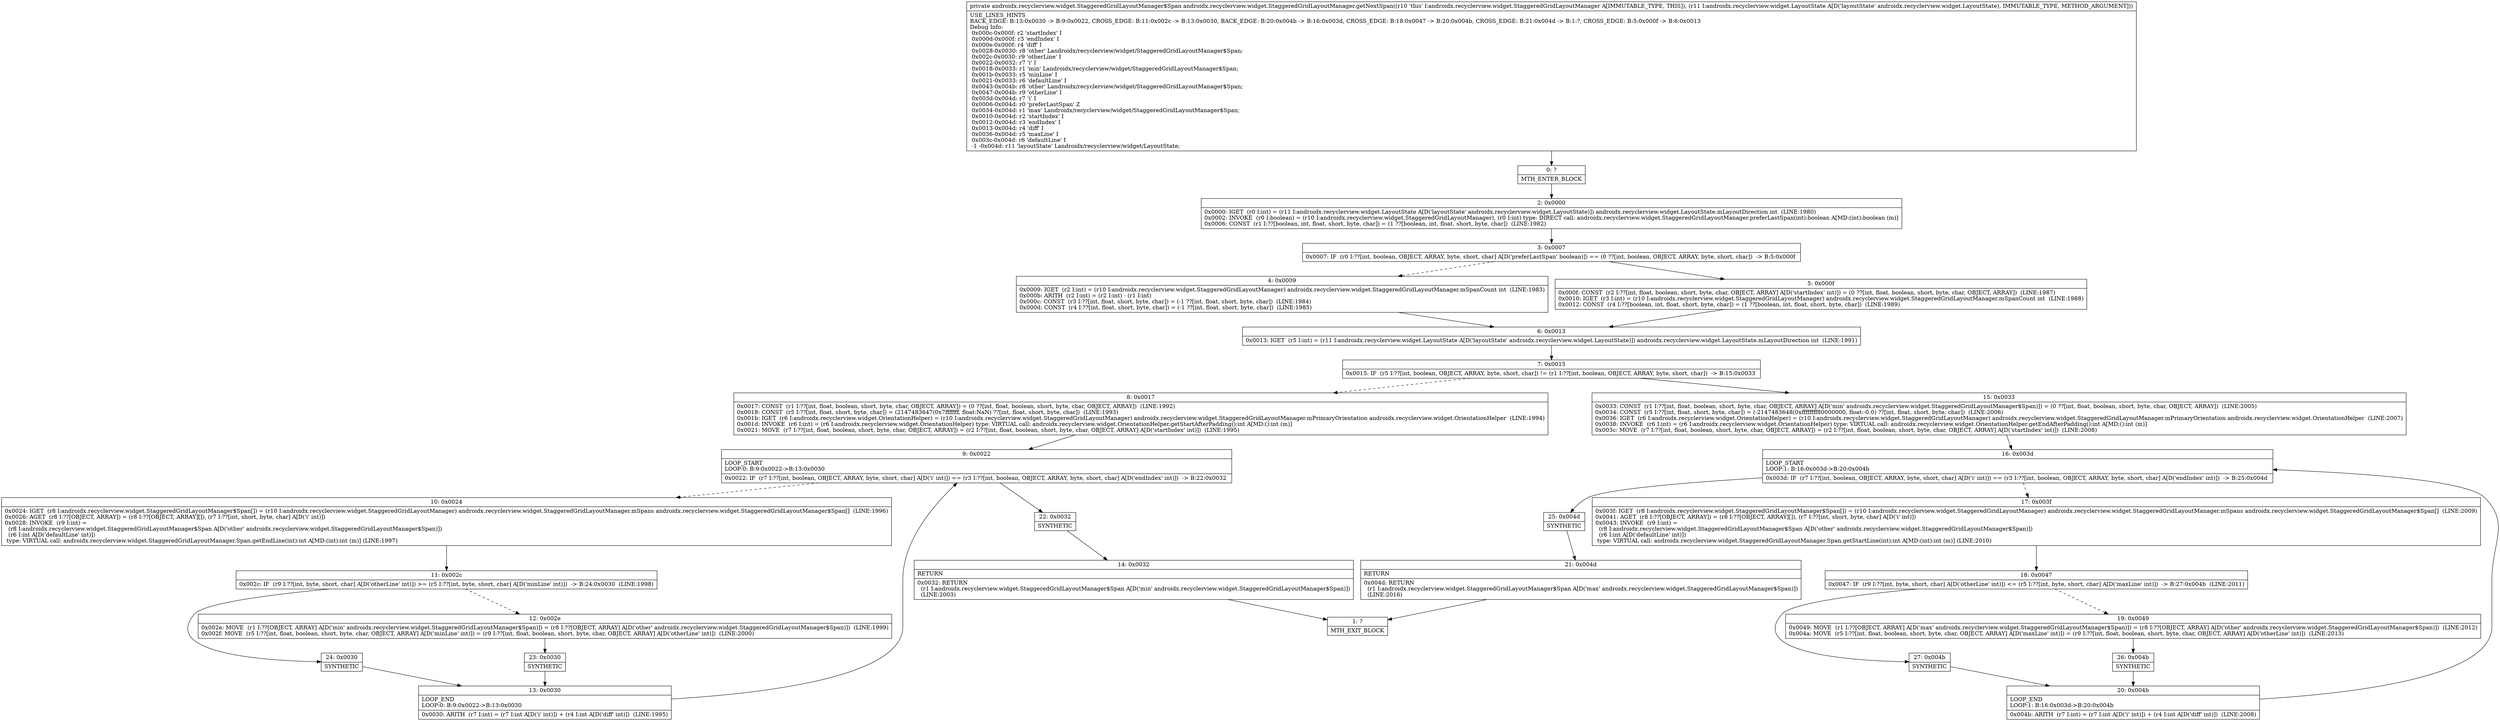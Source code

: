 digraph "CFG forandroidx.recyclerview.widget.StaggeredGridLayoutManager.getNextSpan(Landroidx\/recyclerview\/widget\/LayoutState;)Landroidx\/recyclerview\/widget\/StaggeredGridLayoutManager$Span;" {
Node_0 [shape=record,label="{0\:\ ?|MTH_ENTER_BLOCK\l}"];
Node_2 [shape=record,label="{2\:\ 0x0000|0x0000: IGET  (r0 I:int) = (r11 I:androidx.recyclerview.widget.LayoutState A[D('layoutState' androidx.recyclerview.widget.LayoutState)]) androidx.recyclerview.widget.LayoutState.mLayoutDirection int  (LINE:1980)\l0x0002: INVOKE  (r0 I:boolean) = (r10 I:androidx.recyclerview.widget.StaggeredGridLayoutManager), (r0 I:int) type: DIRECT call: androidx.recyclerview.widget.StaggeredGridLayoutManager.preferLastSpan(int):boolean A[MD:(int):boolean (m)]\l0x0006: CONST  (r1 I:??[boolean, int, float, short, byte, char]) = (1 ??[boolean, int, float, short, byte, char])  (LINE:1982)\l}"];
Node_3 [shape=record,label="{3\:\ 0x0007|0x0007: IF  (r0 I:??[int, boolean, OBJECT, ARRAY, byte, short, char] A[D('preferLastSpan' boolean)]) == (0 ??[int, boolean, OBJECT, ARRAY, byte, short, char])  \-\> B:5:0x000f \l}"];
Node_4 [shape=record,label="{4\:\ 0x0009|0x0009: IGET  (r2 I:int) = (r10 I:androidx.recyclerview.widget.StaggeredGridLayoutManager) androidx.recyclerview.widget.StaggeredGridLayoutManager.mSpanCount int  (LINE:1983)\l0x000b: ARITH  (r2 I:int) = (r2 I:int) \- (r1 I:int) \l0x000c: CONST  (r3 I:??[int, float, short, byte, char]) = (\-1 ??[int, float, short, byte, char])  (LINE:1984)\l0x000d: CONST  (r4 I:??[int, float, short, byte, char]) = (\-1 ??[int, float, short, byte, char])  (LINE:1985)\l}"];
Node_6 [shape=record,label="{6\:\ 0x0013|0x0013: IGET  (r5 I:int) = (r11 I:androidx.recyclerview.widget.LayoutState A[D('layoutState' androidx.recyclerview.widget.LayoutState)]) androidx.recyclerview.widget.LayoutState.mLayoutDirection int  (LINE:1991)\l}"];
Node_7 [shape=record,label="{7\:\ 0x0015|0x0015: IF  (r5 I:??[int, boolean, OBJECT, ARRAY, byte, short, char]) != (r1 I:??[int, boolean, OBJECT, ARRAY, byte, short, char])  \-\> B:15:0x0033 \l}"];
Node_8 [shape=record,label="{8\:\ 0x0017|0x0017: CONST  (r1 I:??[int, float, boolean, short, byte, char, OBJECT, ARRAY]) = (0 ??[int, float, boolean, short, byte, char, OBJECT, ARRAY])  (LINE:1992)\l0x0018: CONST  (r5 I:??[int, float, short, byte, char]) = (2147483647(0x7fffffff, float:NaN) ??[int, float, short, byte, char])  (LINE:1993)\l0x001b: IGET  (r6 I:androidx.recyclerview.widget.OrientationHelper) = (r10 I:androidx.recyclerview.widget.StaggeredGridLayoutManager) androidx.recyclerview.widget.StaggeredGridLayoutManager.mPrimaryOrientation androidx.recyclerview.widget.OrientationHelper  (LINE:1994)\l0x001d: INVOKE  (r6 I:int) = (r6 I:androidx.recyclerview.widget.OrientationHelper) type: VIRTUAL call: androidx.recyclerview.widget.OrientationHelper.getStartAfterPadding():int A[MD:():int (m)]\l0x0021: MOVE  (r7 I:??[int, float, boolean, short, byte, char, OBJECT, ARRAY]) = (r2 I:??[int, float, boolean, short, byte, char, OBJECT, ARRAY] A[D('startIndex' int)])  (LINE:1995)\l}"];
Node_9 [shape=record,label="{9\:\ 0x0022|LOOP_START\lLOOP:0: B:9:0x0022\-\>B:13:0x0030\l|0x0022: IF  (r7 I:??[int, boolean, OBJECT, ARRAY, byte, short, char] A[D('i' int)]) == (r3 I:??[int, boolean, OBJECT, ARRAY, byte, short, char] A[D('endIndex' int)])  \-\> B:22:0x0032 \l}"];
Node_10 [shape=record,label="{10\:\ 0x0024|0x0024: IGET  (r8 I:androidx.recyclerview.widget.StaggeredGridLayoutManager$Span[]) = (r10 I:androidx.recyclerview.widget.StaggeredGridLayoutManager) androidx.recyclerview.widget.StaggeredGridLayoutManager.mSpans androidx.recyclerview.widget.StaggeredGridLayoutManager$Span[]  (LINE:1996)\l0x0026: AGET  (r8 I:??[OBJECT, ARRAY]) = (r8 I:??[OBJECT, ARRAY][]), (r7 I:??[int, short, byte, char] A[D('i' int)]) \l0x0028: INVOKE  (r9 I:int) = \l  (r8 I:androidx.recyclerview.widget.StaggeredGridLayoutManager$Span A[D('other' androidx.recyclerview.widget.StaggeredGridLayoutManager$Span)])\l  (r6 I:int A[D('defaultLine' int)])\l type: VIRTUAL call: androidx.recyclerview.widget.StaggeredGridLayoutManager.Span.getEndLine(int):int A[MD:(int):int (m)] (LINE:1997)\l}"];
Node_11 [shape=record,label="{11\:\ 0x002c|0x002c: IF  (r9 I:??[int, byte, short, char] A[D('otherLine' int)]) \>= (r5 I:??[int, byte, short, char] A[D('minLine' int)])  \-\> B:24:0x0030  (LINE:1998)\l}"];
Node_12 [shape=record,label="{12\:\ 0x002e|0x002e: MOVE  (r1 I:??[OBJECT, ARRAY] A[D('min' androidx.recyclerview.widget.StaggeredGridLayoutManager$Span)]) = (r8 I:??[OBJECT, ARRAY] A[D('other' androidx.recyclerview.widget.StaggeredGridLayoutManager$Span)])  (LINE:1999)\l0x002f: MOVE  (r5 I:??[int, float, boolean, short, byte, char, OBJECT, ARRAY] A[D('minLine' int)]) = (r9 I:??[int, float, boolean, short, byte, char, OBJECT, ARRAY] A[D('otherLine' int)])  (LINE:2000)\l}"];
Node_23 [shape=record,label="{23\:\ 0x0030|SYNTHETIC\l}"];
Node_13 [shape=record,label="{13\:\ 0x0030|LOOP_END\lLOOP:0: B:9:0x0022\-\>B:13:0x0030\l|0x0030: ARITH  (r7 I:int) = (r7 I:int A[D('i' int)]) + (r4 I:int A[D('diff' int)])  (LINE:1995)\l}"];
Node_24 [shape=record,label="{24\:\ 0x0030|SYNTHETIC\l}"];
Node_22 [shape=record,label="{22\:\ 0x0032|SYNTHETIC\l}"];
Node_14 [shape=record,label="{14\:\ 0x0032|RETURN\l|0x0032: RETURN  \l  (r1 I:androidx.recyclerview.widget.StaggeredGridLayoutManager$Span A[D('min' androidx.recyclerview.widget.StaggeredGridLayoutManager$Span)])\l  (LINE:2003)\l}"];
Node_1 [shape=record,label="{1\:\ ?|MTH_EXIT_BLOCK\l}"];
Node_15 [shape=record,label="{15\:\ 0x0033|0x0033: CONST  (r1 I:??[int, float, boolean, short, byte, char, OBJECT, ARRAY] A[D('min' androidx.recyclerview.widget.StaggeredGridLayoutManager$Span)]) = (0 ??[int, float, boolean, short, byte, char, OBJECT, ARRAY])  (LINE:2005)\l0x0034: CONST  (r5 I:??[int, float, short, byte, char]) = (\-2147483648(0xffffffff80000000, float:\-0.0) ??[int, float, short, byte, char])  (LINE:2006)\l0x0036: IGET  (r6 I:androidx.recyclerview.widget.OrientationHelper) = (r10 I:androidx.recyclerview.widget.StaggeredGridLayoutManager) androidx.recyclerview.widget.StaggeredGridLayoutManager.mPrimaryOrientation androidx.recyclerview.widget.OrientationHelper  (LINE:2007)\l0x0038: INVOKE  (r6 I:int) = (r6 I:androidx.recyclerview.widget.OrientationHelper) type: VIRTUAL call: androidx.recyclerview.widget.OrientationHelper.getEndAfterPadding():int A[MD:():int (m)]\l0x003c: MOVE  (r7 I:??[int, float, boolean, short, byte, char, OBJECT, ARRAY]) = (r2 I:??[int, float, boolean, short, byte, char, OBJECT, ARRAY] A[D('startIndex' int)])  (LINE:2008)\l}"];
Node_16 [shape=record,label="{16\:\ 0x003d|LOOP_START\lLOOP:1: B:16:0x003d\-\>B:20:0x004b\l|0x003d: IF  (r7 I:??[int, boolean, OBJECT, ARRAY, byte, short, char] A[D('i' int)]) == (r3 I:??[int, boolean, OBJECT, ARRAY, byte, short, char] A[D('endIndex' int)])  \-\> B:25:0x004d \l}"];
Node_17 [shape=record,label="{17\:\ 0x003f|0x003f: IGET  (r8 I:androidx.recyclerview.widget.StaggeredGridLayoutManager$Span[]) = (r10 I:androidx.recyclerview.widget.StaggeredGridLayoutManager) androidx.recyclerview.widget.StaggeredGridLayoutManager.mSpans androidx.recyclerview.widget.StaggeredGridLayoutManager$Span[]  (LINE:2009)\l0x0041: AGET  (r8 I:??[OBJECT, ARRAY]) = (r8 I:??[OBJECT, ARRAY][]), (r7 I:??[int, short, byte, char] A[D('i' int)]) \l0x0043: INVOKE  (r9 I:int) = \l  (r8 I:androidx.recyclerview.widget.StaggeredGridLayoutManager$Span A[D('other' androidx.recyclerview.widget.StaggeredGridLayoutManager$Span)])\l  (r6 I:int A[D('defaultLine' int)])\l type: VIRTUAL call: androidx.recyclerview.widget.StaggeredGridLayoutManager.Span.getStartLine(int):int A[MD:(int):int (m)] (LINE:2010)\l}"];
Node_18 [shape=record,label="{18\:\ 0x0047|0x0047: IF  (r9 I:??[int, byte, short, char] A[D('otherLine' int)]) \<= (r5 I:??[int, byte, short, char] A[D('maxLine' int)])  \-\> B:27:0x004b  (LINE:2011)\l}"];
Node_19 [shape=record,label="{19\:\ 0x0049|0x0049: MOVE  (r1 I:??[OBJECT, ARRAY] A[D('max' androidx.recyclerview.widget.StaggeredGridLayoutManager$Span)]) = (r8 I:??[OBJECT, ARRAY] A[D('other' androidx.recyclerview.widget.StaggeredGridLayoutManager$Span)])  (LINE:2012)\l0x004a: MOVE  (r5 I:??[int, float, boolean, short, byte, char, OBJECT, ARRAY] A[D('maxLine' int)]) = (r9 I:??[int, float, boolean, short, byte, char, OBJECT, ARRAY] A[D('otherLine' int)])  (LINE:2013)\l}"];
Node_26 [shape=record,label="{26\:\ 0x004b|SYNTHETIC\l}"];
Node_20 [shape=record,label="{20\:\ 0x004b|LOOP_END\lLOOP:1: B:16:0x003d\-\>B:20:0x004b\l|0x004b: ARITH  (r7 I:int) = (r7 I:int A[D('i' int)]) + (r4 I:int A[D('diff' int)])  (LINE:2008)\l}"];
Node_27 [shape=record,label="{27\:\ 0x004b|SYNTHETIC\l}"];
Node_25 [shape=record,label="{25\:\ 0x004d|SYNTHETIC\l}"];
Node_21 [shape=record,label="{21\:\ 0x004d|RETURN\l|0x004d: RETURN  \l  (r1 I:androidx.recyclerview.widget.StaggeredGridLayoutManager$Span A[D('max' androidx.recyclerview.widget.StaggeredGridLayoutManager$Span)])\l  (LINE:2016)\l}"];
Node_5 [shape=record,label="{5\:\ 0x000f|0x000f: CONST  (r2 I:??[int, float, boolean, short, byte, char, OBJECT, ARRAY] A[D('startIndex' int)]) = (0 ??[int, float, boolean, short, byte, char, OBJECT, ARRAY])  (LINE:1987)\l0x0010: IGET  (r3 I:int) = (r10 I:androidx.recyclerview.widget.StaggeredGridLayoutManager) androidx.recyclerview.widget.StaggeredGridLayoutManager.mSpanCount int  (LINE:1988)\l0x0012: CONST  (r4 I:??[boolean, int, float, short, byte, char]) = (1 ??[boolean, int, float, short, byte, char])  (LINE:1989)\l}"];
MethodNode[shape=record,label="{private androidx.recyclerview.widget.StaggeredGridLayoutManager$Span androidx.recyclerview.widget.StaggeredGridLayoutManager.getNextSpan((r10 'this' I:androidx.recyclerview.widget.StaggeredGridLayoutManager A[IMMUTABLE_TYPE, THIS]), (r11 I:androidx.recyclerview.widget.LayoutState A[D('layoutState' androidx.recyclerview.widget.LayoutState), IMMUTABLE_TYPE, METHOD_ARGUMENT]))  | USE_LINES_HINTS\lBACK_EDGE: B:13:0x0030 \-\> B:9:0x0022, CROSS_EDGE: B:11:0x002c \-\> B:13:0x0030, BACK_EDGE: B:20:0x004b \-\> B:16:0x003d, CROSS_EDGE: B:18:0x0047 \-\> B:20:0x004b, CROSS_EDGE: B:21:0x004d \-\> B:1:?, CROSS_EDGE: B:5:0x000f \-\> B:6:0x0013\lDebug Info:\l  0x000c\-0x000f: r2 'startIndex' I\l  0x000d\-0x000f: r3 'endIndex' I\l  0x000e\-0x000f: r4 'diff' I\l  0x0028\-0x0030: r8 'other' Landroidx\/recyclerview\/widget\/StaggeredGridLayoutManager$Span;\l  0x002c\-0x0030: r9 'otherLine' I\l  0x0022\-0x0032: r7 'i' I\l  0x0018\-0x0033: r1 'min' Landroidx\/recyclerview\/widget\/StaggeredGridLayoutManager$Span;\l  0x001b\-0x0033: r5 'minLine' I\l  0x0021\-0x0033: r6 'defaultLine' I\l  0x0043\-0x004b: r8 'other' Landroidx\/recyclerview\/widget\/StaggeredGridLayoutManager$Span;\l  0x0047\-0x004b: r9 'otherLine' I\l  0x003d\-0x004d: r7 'i' I\l  0x0006\-0x004d: r0 'preferLastSpan' Z\l  0x0034\-0x004d: r1 'max' Landroidx\/recyclerview\/widget\/StaggeredGridLayoutManager$Span;\l  0x0010\-0x004d: r2 'startIndex' I\l  0x0012\-0x004d: r3 'endIndex' I\l  0x0013\-0x004d: r4 'diff' I\l  0x0036\-0x004d: r5 'maxLine' I\l  0x003c\-0x004d: r6 'defaultLine' I\l  \-1 \-0x004d: r11 'layoutState' Landroidx\/recyclerview\/widget\/LayoutState;\l}"];
MethodNode -> Node_0;Node_0 -> Node_2;
Node_2 -> Node_3;
Node_3 -> Node_4[style=dashed];
Node_3 -> Node_5;
Node_4 -> Node_6;
Node_6 -> Node_7;
Node_7 -> Node_8[style=dashed];
Node_7 -> Node_15;
Node_8 -> Node_9;
Node_9 -> Node_10[style=dashed];
Node_9 -> Node_22;
Node_10 -> Node_11;
Node_11 -> Node_12[style=dashed];
Node_11 -> Node_24;
Node_12 -> Node_23;
Node_23 -> Node_13;
Node_13 -> Node_9;
Node_24 -> Node_13;
Node_22 -> Node_14;
Node_14 -> Node_1;
Node_15 -> Node_16;
Node_16 -> Node_17[style=dashed];
Node_16 -> Node_25;
Node_17 -> Node_18;
Node_18 -> Node_19[style=dashed];
Node_18 -> Node_27;
Node_19 -> Node_26;
Node_26 -> Node_20;
Node_20 -> Node_16;
Node_27 -> Node_20;
Node_25 -> Node_21;
Node_21 -> Node_1;
Node_5 -> Node_6;
}

